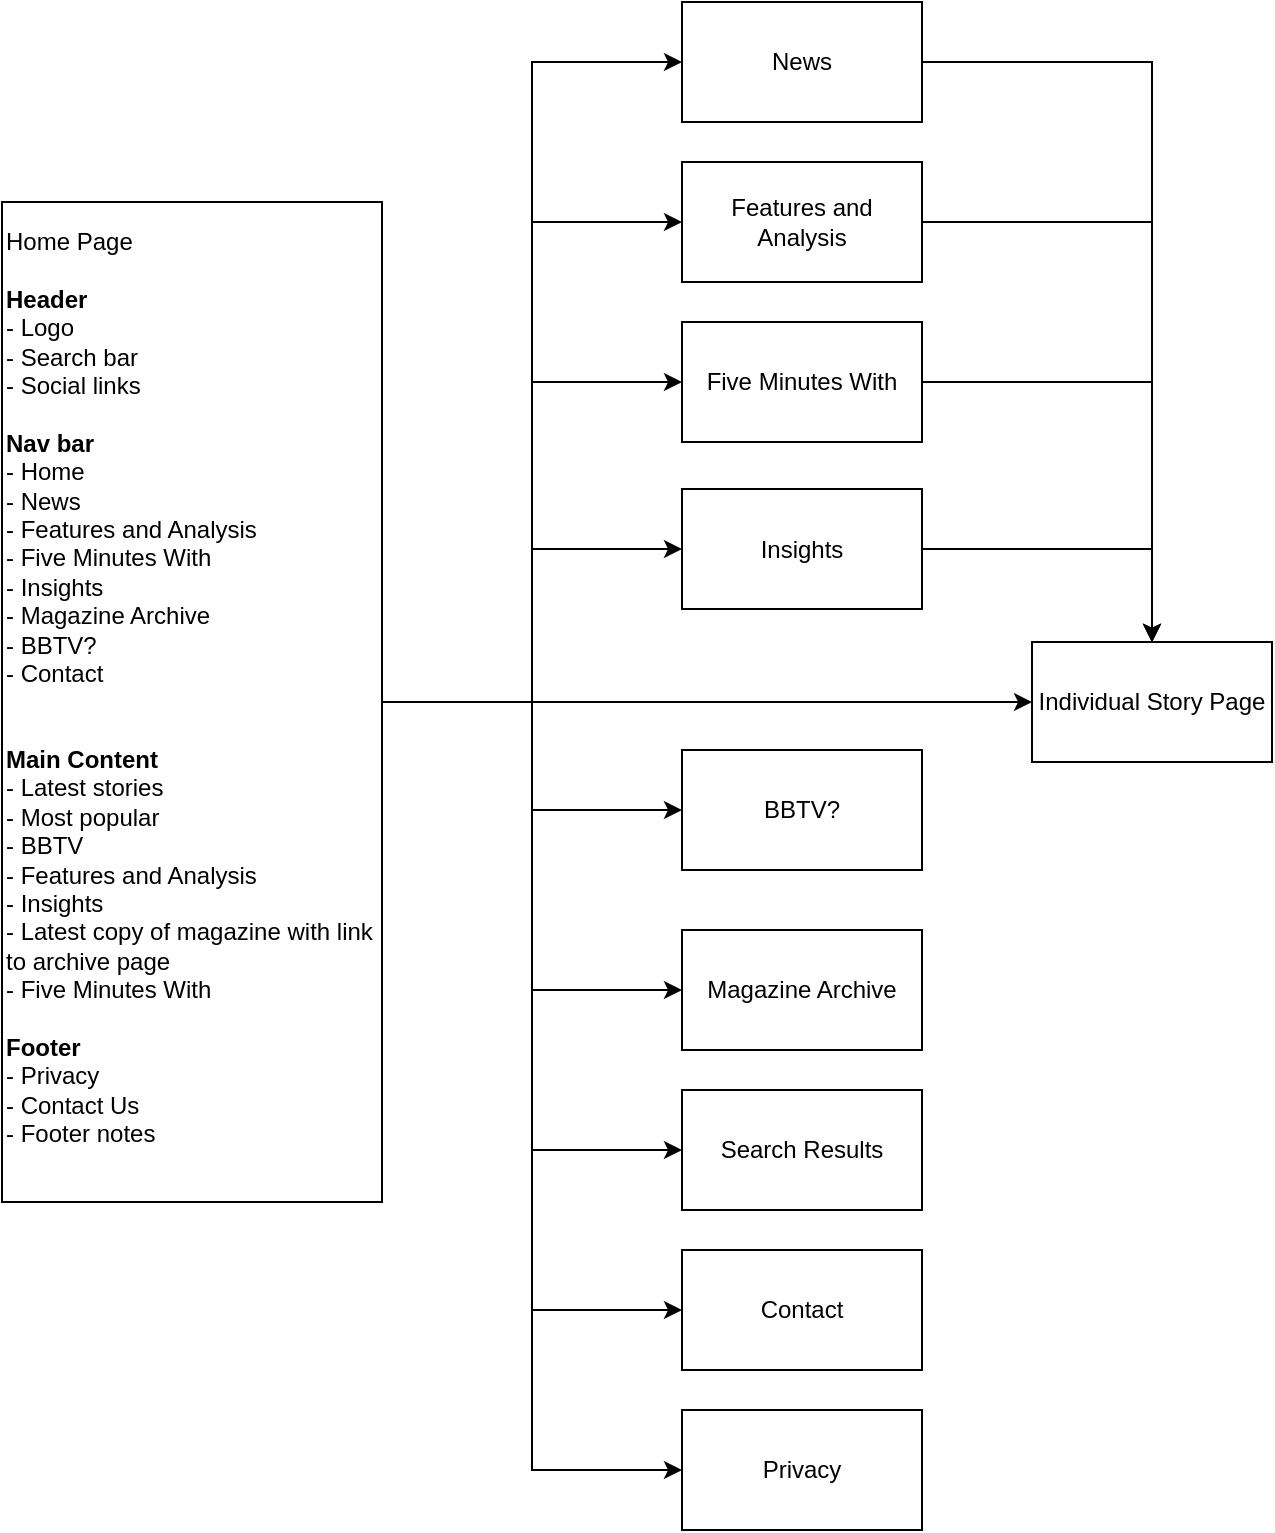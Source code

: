 <mxfile version="24.2.1" type="device">
  <diagram name="Page-1" id="0c8Yt9MsvHJoqUSvydr9">
    <mxGraphModel dx="1547" dy="972" grid="1" gridSize="10" guides="1" tooltips="1" connect="1" arrows="1" fold="1" page="1" pageScale="1" pageWidth="1169" pageHeight="827" math="0" shadow="0">
      <root>
        <mxCell id="0" />
        <mxCell id="1" parent="0" />
        <mxCell id="cxQKtJ8LFQlWA3GDB1gu-8" style="edgeStyle=orthogonalEdgeStyle;rounded=0;orthogonalLoop=1;jettySize=auto;html=1;entryX=0;entryY=0.5;entryDx=0;entryDy=0;" edge="1" parent="1" source="cxQKtJ8LFQlWA3GDB1gu-1" target="cxQKtJ8LFQlWA3GDB1gu-2">
          <mxGeometry relative="1" as="geometry" />
        </mxCell>
        <mxCell id="cxQKtJ8LFQlWA3GDB1gu-9" style="edgeStyle=orthogonalEdgeStyle;rounded=0;orthogonalLoop=1;jettySize=auto;html=1;exitX=1;exitY=0.5;exitDx=0;exitDy=0;entryX=0;entryY=0.5;entryDx=0;entryDy=0;" edge="1" parent="1" source="cxQKtJ8LFQlWA3GDB1gu-1" target="cxQKtJ8LFQlWA3GDB1gu-3">
          <mxGeometry relative="1" as="geometry" />
        </mxCell>
        <mxCell id="cxQKtJ8LFQlWA3GDB1gu-10" style="edgeStyle=orthogonalEdgeStyle;rounded=0;orthogonalLoop=1;jettySize=auto;html=1;exitX=1;exitY=0.5;exitDx=0;exitDy=0;entryX=0;entryY=0.5;entryDx=0;entryDy=0;" edge="1" parent="1" source="cxQKtJ8LFQlWA3GDB1gu-1" target="cxQKtJ8LFQlWA3GDB1gu-4">
          <mxGeometry relative="1" as="geometry" />
        </mxCell>
        <mxCell id="cxQKtJ8LFQlWA3GDB1gu-11" style="edgeStyle=orthogonalEdgeStyle;rounded=0;orthogonalLoop=1;jettySize=auto;html=1;exitX=1;exitY=0.5;exitDx=0;exitDy=0;entryX=0;entryY=0.5;entryDx=0;entryDy=0;" edge="1" parent="1" source="cxQKtJ8LFQlWA3GDB1gu-1" target="cxQKtJ8LFQlWA3GDB1gu-5">
          <mxGeometry relative="1" as="geometry" />
        </mxCell>
        <mxCell id="cxQKtJ8LFQlWA3GDB1gu-12" style="edgeStyle=orthogonalEdgeStyle;rounded=0;orthogonalLoop=1;jettySize=auto;html=1;exitX=1;exitY=0.5;exitDx=0;exitDy=0;entryX=0;entryY=0.5;entryDx=0;entryDy=0;" edge="1" parent="1" source="cxQKtJ8LFQlWA3GDB1gu-1" target="cxQKtJ8LFQlWA3GDB1gu-6">
          <mxGeometry relative="1" as="geometry" />
        </mxCell>
        <mxCell id="cxQKtJ8LFQlWA3GDB1gu-13" style="edgeStyle=orthogonalEdgeStyle;rounded=0;orthogonalLoop=1;jettySize=auto;html=1;exitX=1;exitY=0.5;exitDx=0;exitDy=0;entryX=0;entryY=0.5;entryDx=0;entryDy=0;" edge="1" parent="1" source="cxQKtJ8LFQlWA3GDB1gu-1" target="cxQKtJ8LFQlWA3GDB1gu-7">
          <mxGeometry relative="1" as="geometry" />
        </mxCell>
        <mxCell id="cxQKtJ8LFQlWA3GDB1gu-15" style="edgeStyle=orthogonalEdgeStyle;rounded=0;orthogonalLoop=1;jettySize=auto;html=1;exitX=1;exitY=0.5;exitDx=0;exitDy=0;entryX=0;entryY=0.5;entryDx=0;entryDy=0;" edge="1" parent="1" source="cxQKtJ8LFQlWA3GDB1gu-1" target="cxQKtJ8LFQlWA3GDB1gu-14">
          <mxGeometry relative="1" as="geometry" />
        </mxCell>
        <mxCell id="cxQKtJ8LFQlWA3GDB1gu-17" style="edgeStyle=orthogonalEdgeStyle;rounded=0;orthogonalLoop=1;jettySize=auto;html=1;exitX=1;exitY=0.5;exitDx=0;exitDy=0;entryX=0;entryY=0.5;entryDx=0;entryDy=0;" edge="1" parent="1" source="cxQKtJ8LFQlWA3GDB1gu-1" target="cxQKtJ8LFQlWA3GDB1gu-16">
          <mxGeometry relative="1" as="geometry" />
        </mxCell>
        <mxCell id="cxQKtJ8LFQlWA3GDB1gu-19" style="edgeStyle=orthogonalEdgeStyle;rounded=0;orthogonalLoop=1;jettySize=auto;html=1;exitX=1;exitY=0.5;exitDx=0;exitDy=0;entryX=0;entryY=0.5;entryDx=0;entryDy=0;" edge="1" parent="1" source="cxQKtJ8LFQlWA3GDB1gu-1" target="cxQKtJ8LFQlWA3GDB1gu-18">
          <mxGeometry relative="1" as="geometry" />
        </mxCell>
        <mxCell id="cxQKtJ8LFQlWA3GDB1gu-21" style="edgeStyle=orthogonalEdgeStyle;rounded=0;orthogonalLoop=1;jettySize=auto;html=1;exitX=1;exitY=0.5;exitDx=0;exitDy=0;entryX=0;entryY=0.5;entryDx=0;entryDy=0;" edge="1" parent="1" source="cxQKtJ8LFQlWA3GDB1gu-1" target="cxQKtJ8LFQlWA3GDB1gu-20">
          <mxGeometry relative="1" as="geometry" />
        </mxCell>
        <mxCell id="cxQKtJ8LFQlWA3GDB1gu-1" value="Home Page&lt;div&gt;&lt;br&gt;&lt;/div&gt;&lt;div&gt;&lt;b&gt;Header&lt;/b&gt;&lt;/div&gt;&lt;span style=&quot;background-color: initial;&quot;&gt;- Logo&lt;/span&gt;&lt;br&gt;&lt;span style=&quot;background-color: initial;&quot;&gt;- Search bar&lt;/span&gt;&lt;br&gt;&lt;div&gt;- Social links&lt;/div&gt;&lt;div&gt;&lt;br&gt;&lt;/div&gt;&lt;div&gt;&lt;b&gt;Nav bar&lt;/b&gt;&lt;/div&gt;&lt;div&gt;- Home&lt;/div&gt;&lt;div&gt;- News&lt;/div&gt;&lt;div&gt;- Features and Analysis&lt;/div&gt;&lt;div&gt;- Five Minutes With&lt;/div&gt;&lt;div&gt;- Insights&lt;/div&gt;&lt;div&gt;- Magazine Archive&lt;/div&gt;&lt;div&gt;- BBTV?&lt;/div&gt;&lt;div&gt;- Contact&lt;/div&gt;&lt;div&gt;&lt;br&gt;&lt;/div&gt;&lt;div&gt;&lt;br&gt;&lt;/div&gt;&lt;div&gt;&lt;b&gt;Main Content&lt;/b&gt;&lt;/div&gt;&lt;div&gt;- Latest stories&lt;/div&gt;&lt;div&gt;- Most popular&lt;/div&gt;&lt;div&gt;- BBTV&lt;/div&gt;&lt;div&gt;- Features and Analysis&lt;/div&gt;&lt;div&gt;- Insights&lt;/div&gt;&lt;div&gt;- Latest copy of magazine with link to archive page&lt;/div&gt;&lt;div&gt;- Five Minutes With&lt;/div&gt;&lt;div&gt;&lt;br&gt;&lt;/div&gt;&lt;div&gt;&lt;b&gt;Footer&lt;/b&gt;&lt;/div&gt;&lt;div&gt;- Privacy&lt;/div&gt;&lt;div&gt;- Contact Us&lt;/div&gt;&lt;div&gt;- Footer notes&lt;/div&gt;&lt;div&gt;&lt;br&gt;&lt;/div&gt;" style="rounded=0;whiteSpace=wrap;html=1;align=left;" vertex="1" parent="1">
          <mxGeometry x="70" y="130" width="190" height="500" as="geometry" />
        </mxCell>
        <mxCell id="cxQKtJ8LFQlWA3GDB1gu-26" style="edgeStyle=orthogonalEdgeStyle;rounded=0;orthogonalLoop=1;jettySize=auto;html=1;exitX=1;exitY=0.5;exitDx=0;exitDy=0;" edge="1" parent="1" source="cxQKtJ8LFQlWA3GDB1gu-2" target="cxQKtJ8LFQlWA3GDB1gu-20">
          <mxGeometry relative="1" as="geometry" />
        </mxCell>
        <mxCell id="cxQKtJ8LFQlWA3GDB1gu-2" value="News" style="rounded=0;whiteSpace=wrap;html=1;" vertex="1" parent="1">
          <mxGeometry x="410" y="30" width="120" height="60" as="geometry" />
        </mxCell>
        <mxCell id="cxQKtJ8LFQlWA3GDB1gu-25" style="edgeStyle=orthogonalEdgeStyle;rounded=0;orthogonalLoop=1;jettySize=auto;html=1;exitX=1;exitY=0.5;exitDx=0;exitDy=0;" edge="1" parent="1" source="cxQKtJ8LFQlWA3GDB1gu-3" target="cxQKtJ8LFQlWA3GDB1gu-20">
          <mxGeometry relative="1" as="geometry" />
        </mxCell>
        <mxCell id="cxQKtJ8LFQlWA3GDB1gu-3" value="Features and Analysis" style="rounded=0;whiteSpace=wrap;html=1;" vertex="1" parent="1">
          <mxGeometry x="410" y="110" width="120" height="60" as="geometry" />
        </mxCell>
        <mxCell id="cxQKtJ8LFQlWA3GDB1gu-24" style="edgeStyle=orthogonalEdgeStyle;rounded=0;orthogonalLoop=1;jettySize=auto;html=1;exitX=1;exitY=0.5;exitDx=0;exitDy=0;entryX=0.5;entryY=0;entryDx=0;entryDy=0;" edge="1" parent="1" source="cxQKtJ8LFQlWA3GDB1gu-4" target="cxQKtJ8LFQlWA3GDB1gu-20">
          <mxGeometry relative="1" as="geometry" />
        </mxCell>
        <mxCell id="cxQKtJ8LFQlWA3GDB1gu-4" value="Five Minutes With" style="rounded=0;whiteSpace=wrap;html=1;" vertex="1" parent="1">
          <mxGeometry x="410" y="190" width="120" height="60" as="geometry" />
        </mxCell>
        <mxCell id="cxQKtJ8LFQlWA3GDB1gu-22" style="edgeStyle=orthogonalEdgeStyle;rounded=0;orthogonalLoop=1;jettySize=auto;html=1;exitX=1;exitY=0.5;exitDx=0;exitDy=0;entryX=0.5;entryY=0;entryDx=0;entryDy=0;" edge="1" parent="1" source="cxQKtJ8LFQlWA3GDB1gu-5" target="cxQKtJ8LFQlWA3GDB1gu-20">
          <mxGeometry relative="1" as="geometry" />
        </mxCell>
        <mxCell id="cxQKtJ8LFQlWA3GDB1gu-5" value="Insights" style="rounded=0;whiteSpace=wrap;html=1;" vertex="1" parent="1">
          <mxGeometry x="410" y="273.5" width="120" height="60" as="geometry" />
        </mxCell>
        <mxCell id="cxQKtJ8LFQlWA3GDB1gu-6" value="BBTV?" style="rounded=0;whiteSpace=wrap;html=1;" vertex="1" parent="1">
          <mxGeometry x="410" y="404" width="120" height="60" as="geometry" />
        </mxCell>
        <mxCell id="cxQKtJ8LFQlWA3GDB1gu-7" value="Contact" style="rounded=0;whiteSpace=wrap;html=1;" vertex="1" parent="1">
          <mxGeometry x="410" y="654" width="120" height="60" as="geometry" />
        </mxCell>
        <mxCell id="cxQKtJ8LFQlWA3GDB1gu-14" value="Privacy" style="rounded=0;whiteSpace=wrap;html=1;" vertex="1" parent="1">
          <mxGeometry x="410" y="734" width="120" height="60" as="geometry" />
        </mxCell>
        <mxCell id="cxQKtJ8LFQlWA3GDB1gu-16" value="Magazine Archive" style="rounded=0;whiteSpace=wrap;html=1;" vertex="1" parent="1">
          <mxGeometry x="410" y="494" width="120" height="60" as="geometry" />
        </mxCell>
        <mxCell id="cxQKtJ8LFQlWA3GDB1gu-18" value="Search Results" style="rounded=0;whiteSpace=wrap;html=1;" vertex="1" parent="1">
          <mxGeometry x="410" y="574" width="120" height="60" as="geometry" />
        </mxCell>
        <mxCell id="cxQKtJ8LFQlWA3GDB1gu-20" value="Individual Story Page" style="rounded=0;whiteSpace=wrap;html=1;" vertex="1" parent="1">
          <mxGeometry x="585" y="350" width="120" height="60" as="geometry" />
        </mxCell>
      </root>
    </mxGraphModel>
  </diagram>
</mxfile>
